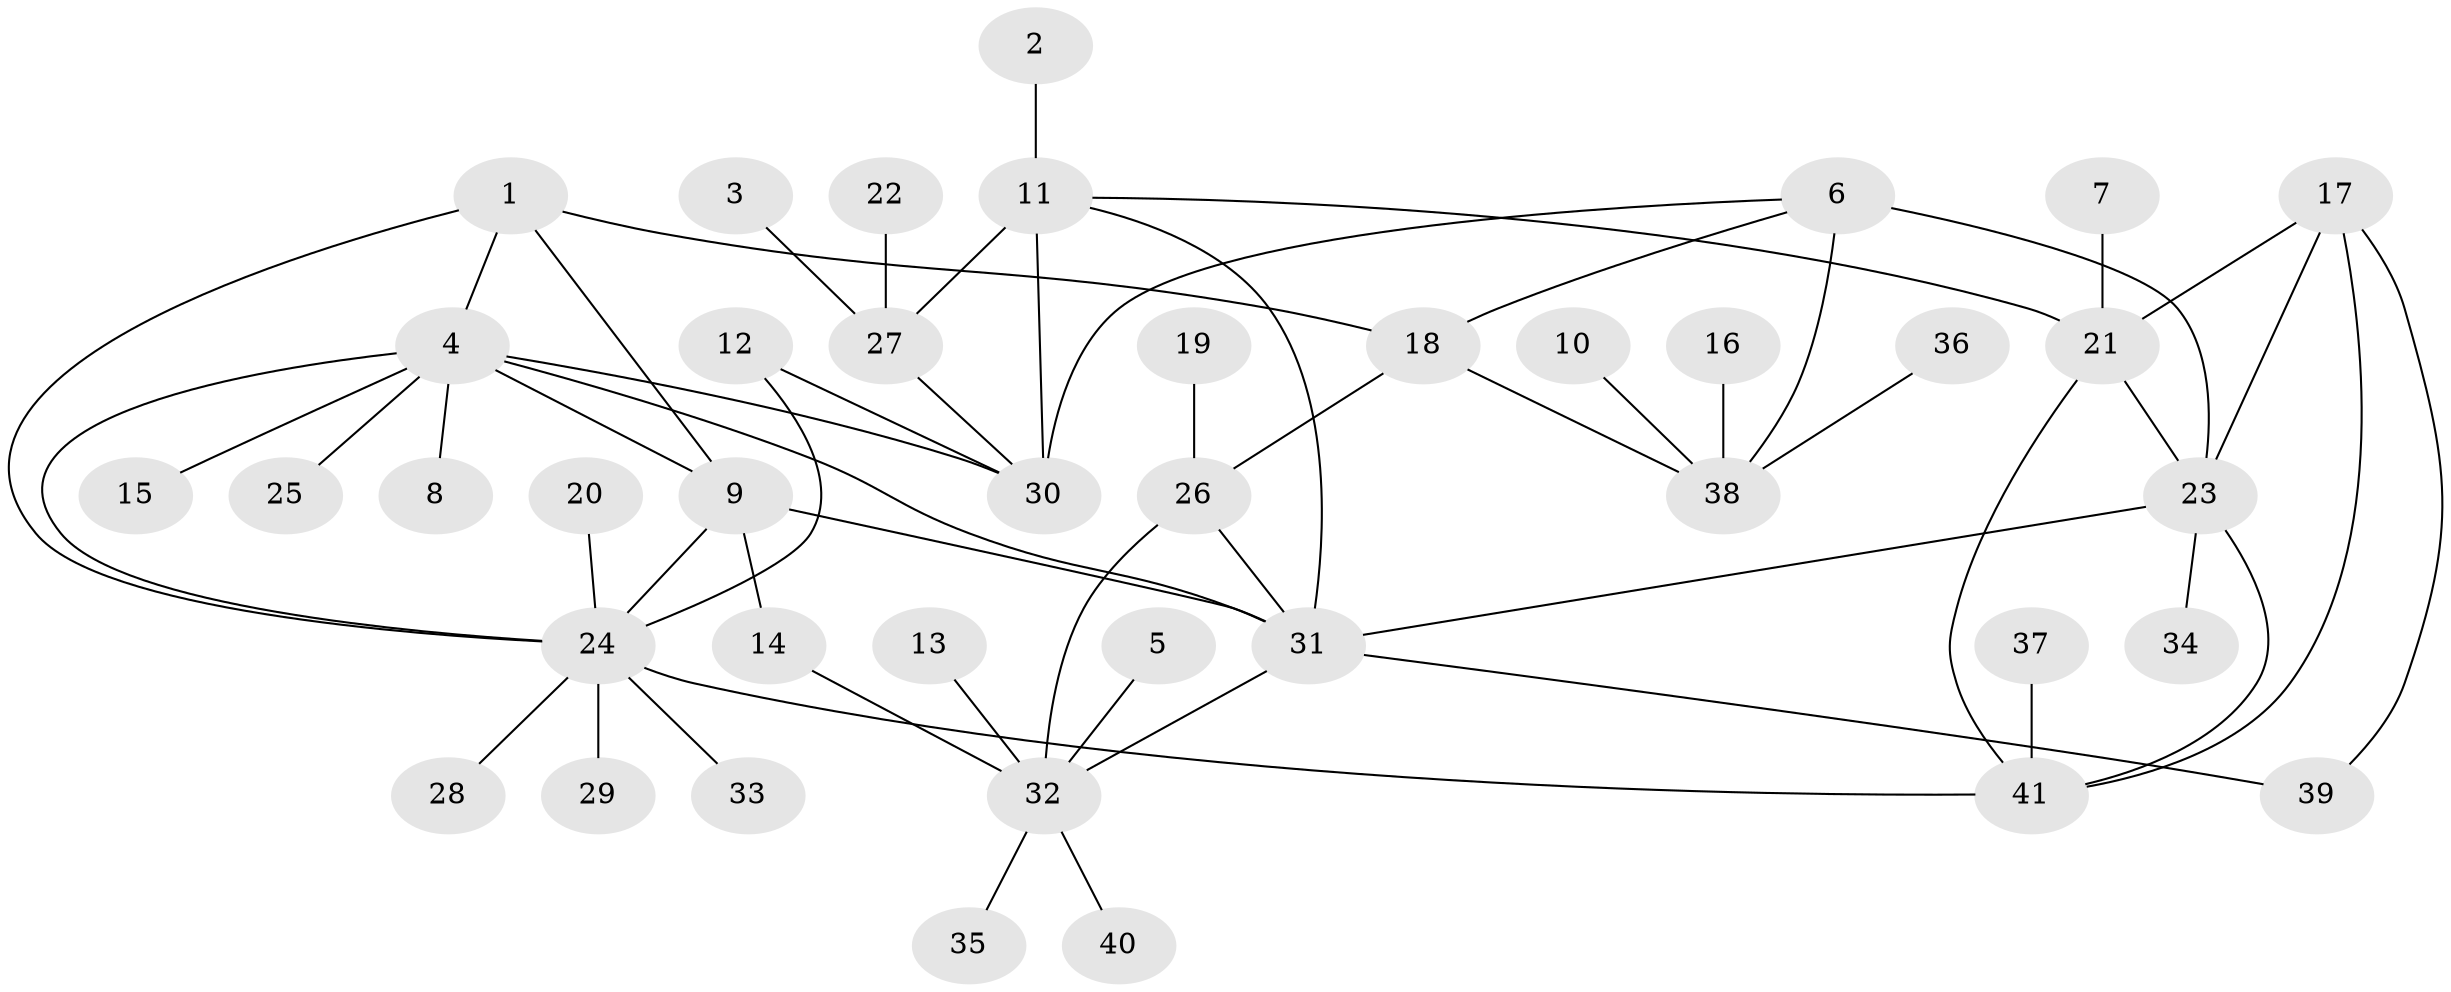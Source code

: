 // original degree distribution, {8: 0.037037037037037035, 4: 0.037037037037037035, 5: 0.037037037037037035, 7: 0.06172839506172839, 10: 0.012345679012345678, 6: 0.04938271604938271, 11: 0.012345679012345678, 3: 0.04938271604938271, 2: 0.12345679012345678, 1: 0.5802469135802469}
// Generated by graph-tools (version 1.1) at 2025/02/03/09/25 03:02:52]
// undirected, 41 vertices, 59 edges
graph export_dot {
graph [start="1"]
  node [color=gray90,style=filled];
  1;
  2;
  3;
  4;
  5;
  6;
  7;
  8;
  9;
  10;
  11;
  12;
  13;
  14;
  15;
  16;
  17;
  18;
  19;
  20;
  21;
  22;
  23;
  24;
  25;
  26;
  27;
  28;
  29;
  30;
  31;
  32;
  33;
  34;
  35;
  36;
  37;
  38;
  39;
  40;
  41;
  1 -- 4 [weight=1.0];
  1 -- 9 [weight=1.0];
  1 -- 18 [weight=1.0];
  1 -- 24 [weight=1.0];
  2 -- 11 [weight=1.0];
  3 -- 27 [weight=1.0];
  4 -- 8 [weight=1.0];
  4 -- 9 [weight=1.0];
  4 -- 15 [weight=1.0];
  4 -- 24 [weight=1.0];
  4 -- 25 [weight=1.0];
  4 -- 30 [weight=1.0];
  4 -- 31 [weight=1.0];
  5 -- 32 [weight=1.0];
  6 -- 18 [weight=1.0];
  6 -- 23 [weight=1.0];
  6 -- 30 [weight=1.0];
  6 -- 38 [weight=2.0];
  7 -- 21 [weight=1.0];
  9 -- 14 [weight=1.0];
  9 -- 24 [weight=1.0];
  9 -- 31 [weight=1.0];
  10 -- 38 [weight=1.0];
  11 -- 21 [weight=1.0];
  11 -- 27 [weight=2.0];
  11 -- 30 [weight=1.0];
  11 -- 31 [weight=1.0];
  12 -- 24 [weight=1.0];
  12 -- 30 [weight=1.0];
  13 -- 32 [weight=1.0];
  14 -- 32 [weight=1.0];
  16 -- 38 [weight=1.0];
  17 -- 21 [weight=1.0];
  17 -- 23 [weight=1.0];
  17 -- 39 [weight=1.0];
  17 -- 41 [weight=1.0];
  18 -- 26 [weight=1.0];
  18 -- 38 [weight=2.0];
  19 -- 26 [weight=1.0];
  20 -- 24 [weight=1.0];
  21 -- 23 [weight=1.0];
  21 -- 41 [weight=1.0];
  22 -- 27 [weight=1.0];
  23 -- 31 [weight=1.0];
  23 -- 34 [weight=1.0];
  23 -- 41 [weight=1.0];
  24 -- 28 [weight=1.0];
  24 -- 29 [weight=1.0];
  24 -- 33 [weight=1.0];
  24 -- 41 [weight=1.0];
  26 -- 31 [weight=1.0];
  26 -- 32 [weight=2.0];
  27 -- 30 [weight=2.0];
  31 -- 32 [weight=2.0];
  31 -- 39 [weight=1.0];
  32 -- 35 [weight=1.0];
  32 -- 40 [weight=1.0];
  36 -- 38 [weight=1.0];
  37 -- 41 [weight=1.0];
}
